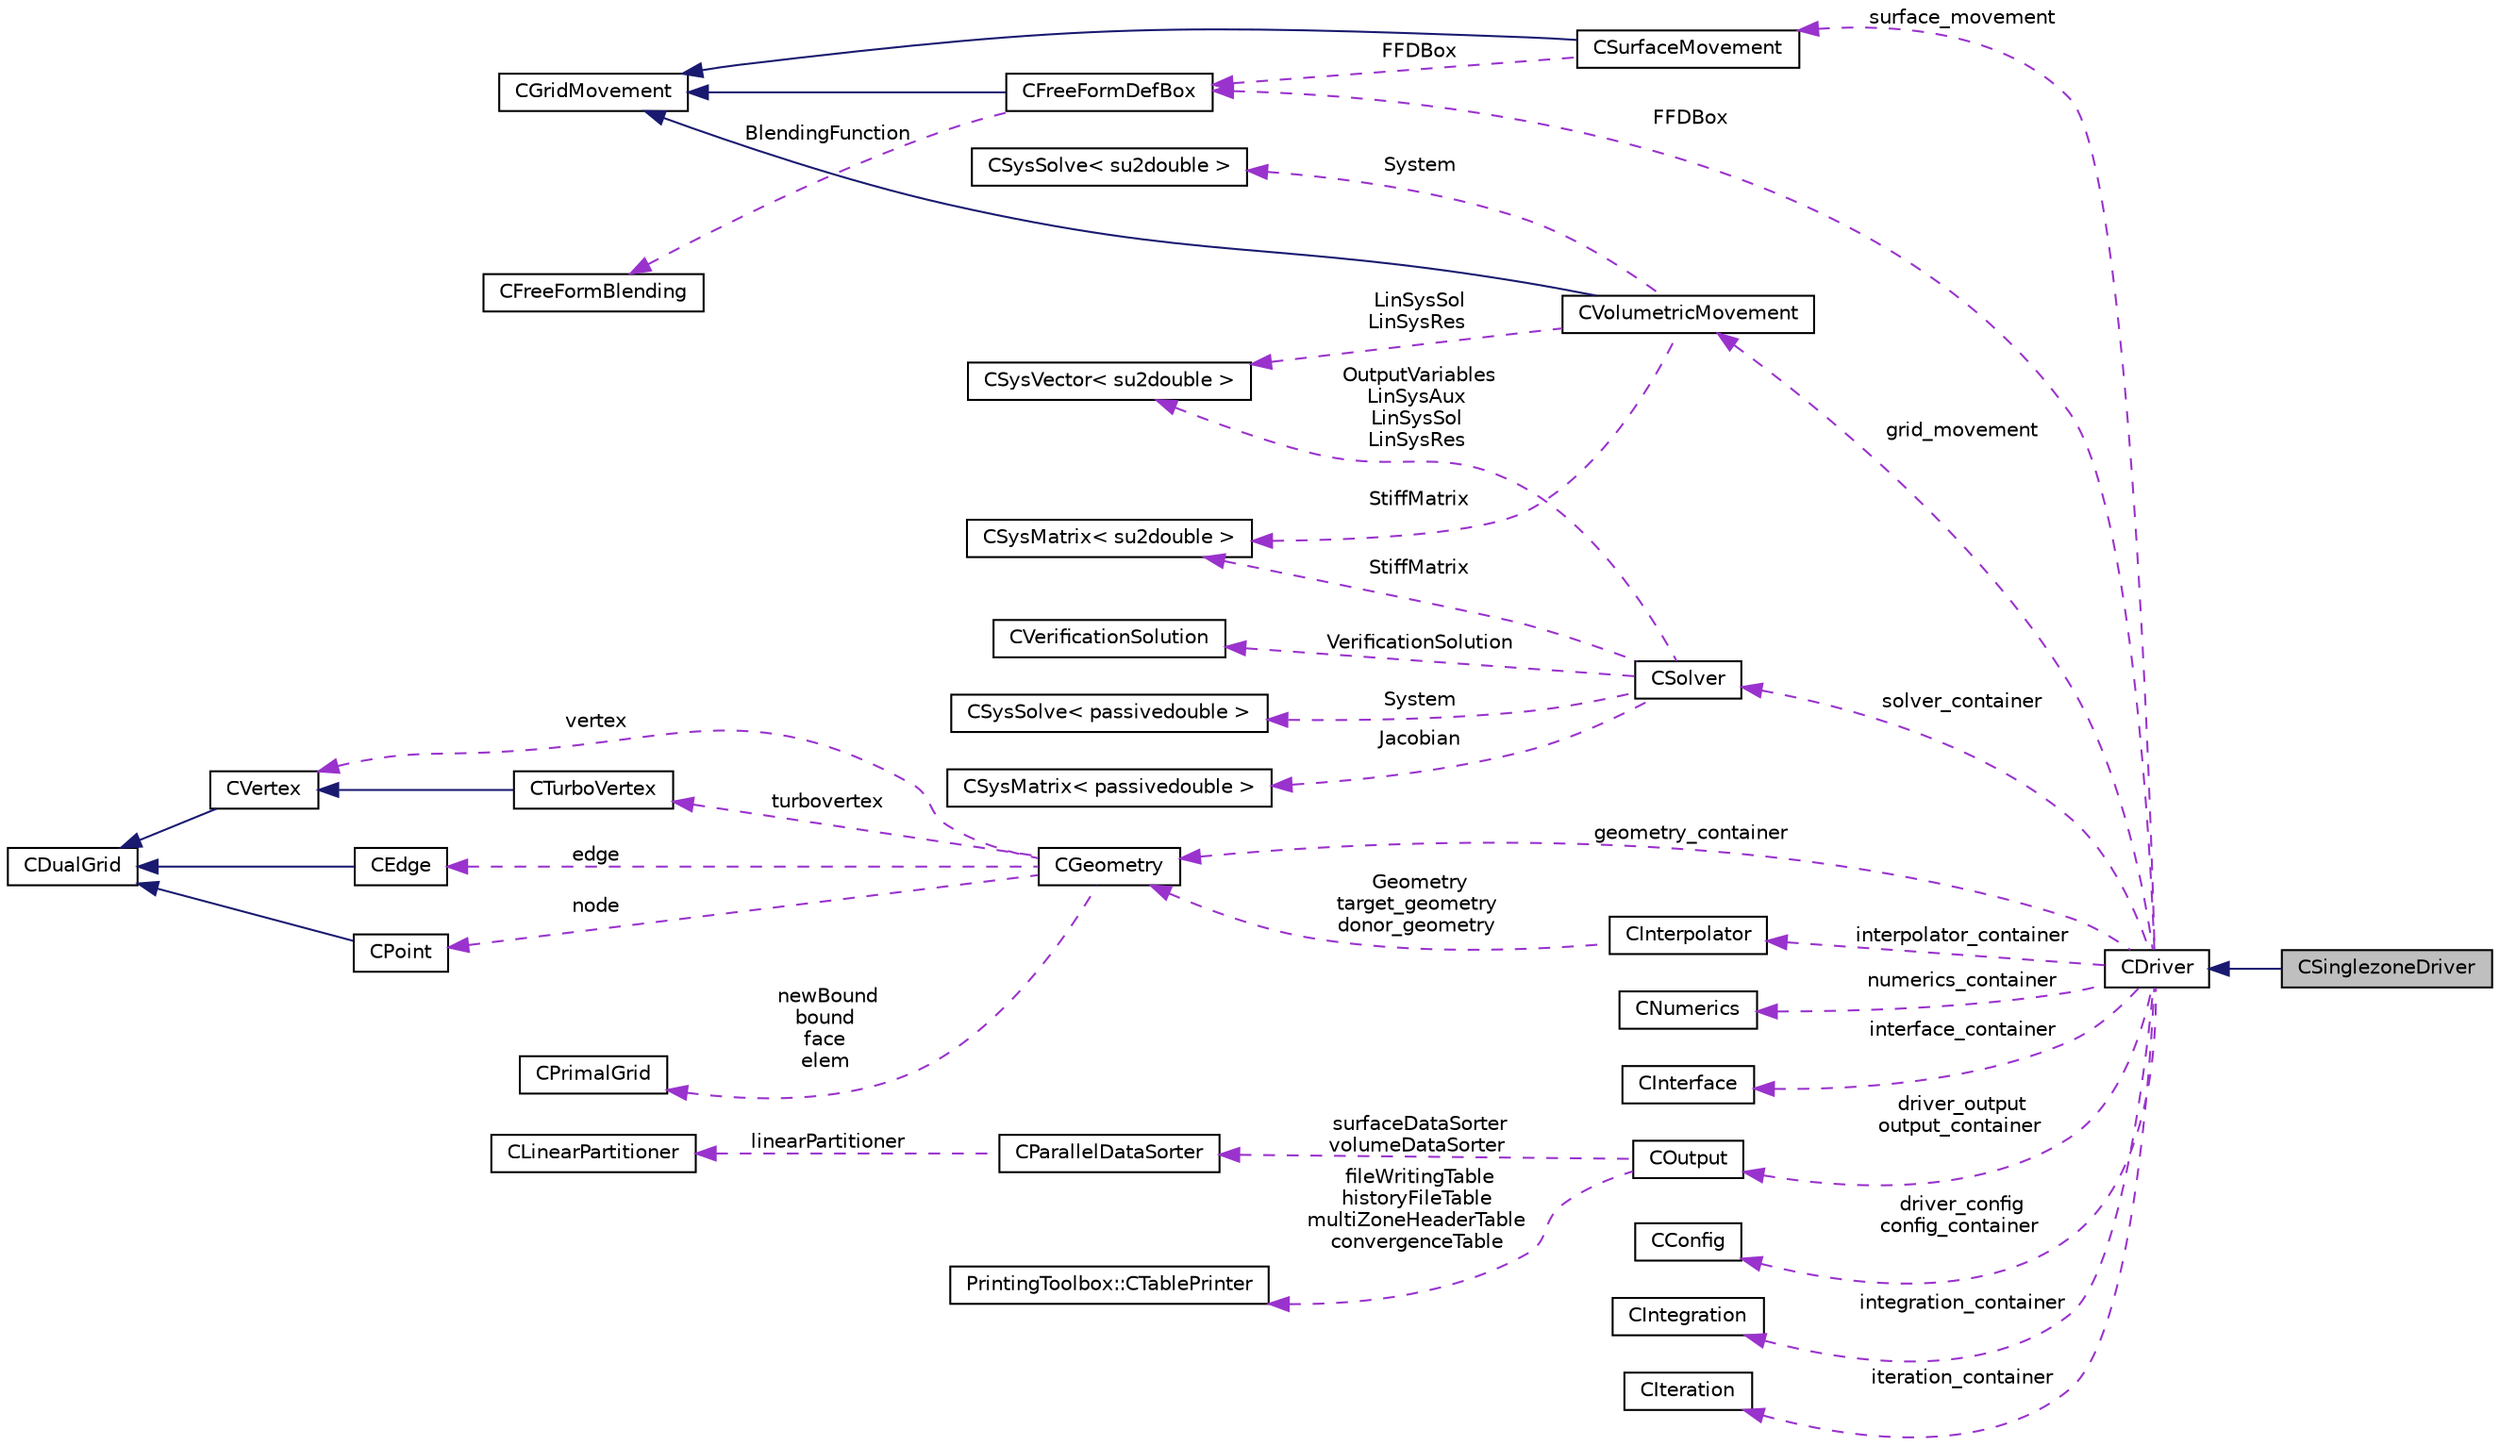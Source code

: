 digraph "CSinglezoneDriver"
{
  edge [fontname="Helvetica",fontsize="10",labelfontname="Helvetica",labelfontsize="10"];
  node [fontname="Helvetica",fontsize="10",shape=record];
  rankdir="LR";
  Node3 [label="CSinglezoneDriver",height=0.2,width=0.4,color="black", fillcolor="grey75", style="filled", fontcolor="black"];
  Node4 -> Node3 [dir="back",color="midnightblue",fontsize="10",style="solid",fontname="Helvetica"];
  Node4 [label="CDriver",height=0.2,width=0.4,color="black", fillcolor="white", style="filled",URL="$class_c_driver.html",tooltip="Parent class for driving an iteration of a single or multi-zone problem. "];
  Node5 -> Node4 [dir="back",color="darkorchid3",fontsize="10",style="dashed",label=" surface_movement" ,fontname="Helvetica"];
  Node5 [label="CSurfaceMovement",height=0.2,width=0.4,color="black", fillcolor="white", style="filled",URL="$class_c_surface_movement.html",tooltip="Class for moving the surface numerical grid. "];
  Node6 -> Node5 [dir="back",color="midnightblue",fontsize="10",style="solid",fontname="Helvetica"];
  Node6 [label="CGridMovement",height=0.2,width=0.4,color="black", fillcolor="white", style="filled",URL="$class_c_grid_movement.html",tooltip="Class for moving the surface and volumetric numerical grid (2D and 3D problems). "];
  Node7 -> Node5 [dir="back",color="darkorchid3",fontsize="10",style="dashed",label=" FFDBox" ,fontname="Helvetica"];
  Node7 [label="CFreeFormDefBox",height=0.2,width=0.4,color="black", fillcolor="white", style="filled",URL="$class_c_free_form_def_box.html",tooltip="Class for defining the free form FFDBox structure. "];
  Node6 -> Node7 [dir="back",color="midnightblue",fontsize="10",style="solid",fontname="Helvetica"];
  Node8 -> Node7 [dir="back",color="darkorchid3",fontsize="10",style="dashed",label=" BlendingFunction" ,fontname="Helvetica"];
  Node8 [label="CFreeFormBlending",height=0.2,width=0.4,color="black", fillcolor="white", style="filled",URL="$class_c_free_form_blending.html",tooltip="Class that defines the particular kind of blending function for the free form deformation. "];
  Node9 -> Node4 [dir="back",color="darkorchid3",fontsize="10",style="dashed",label=" geometry_container" ,fontname="Helvetica"];
  Node9 [label="CGeometry",height=0.2,width=0.4,color="black", fillcolor="white", style="filled",URL="$class_c_geometry.html",tooltip="Parent class for defining the geometry of the problem (complete geometry, multigrid agglomerated geom..."];
  Node10 -> Node9 [dir="back",color="darkorchid3",fontsize="10",style="dashed",label=" turbovertex" ,fontname="Helvetica"];
  Node10 [label="CTurboVertex",height=0.2,width=0.4,color="black", fillcolor="white", style="filled",URL="$class_c_turbo_vertex.html",tooltip="Class for vertex definition for turbomachinery (equivalent to edges, but for the boundaries). "];
  Node11 -> Node10 [dir="back",color="midnightblue",fontsize="10",style="solid",fontname="Helvetica"];
  Node11 [label="CVertex",height=0.2,width=0.4,color="black", fillcolor="white", style="filled",URL="$class_c_vertex.html",tooltip="Class for vertex definition (equivalent to edges, but for the boundaries). "];
  Node12 -> Node11 [dir="back",color="midnightblue",fontsize="10",style="solid",fontname="Helvetica"];
  Node12 [label="CDualGrid",height=0.2,width=0.4,color="black", fillcolor="white", style="filled",URL="$class_c_dual_grid.html",tooltip="Class for controlling the dual volume definition. The dual volume is compose by three main elements: ..."];
  Node13 -> Node9 [dir="back",color="darkorchid3",fontsize="10",style="dashed",label=" newBound\nbound\nface\nelem" ,fontname="Helvetica"];
  Node13 [label="CPrimalGrid",height=0.2,width=0.4,color="black", fillcolor="white", style="filled",URL="$class_c_primal_grid.html",tooltip="Class to define the numerical primal grid. "];
  Node11 -> Node9 [dir="back",color="darkorchid3",fontsize="10",style="dashed",label=" vertex" ,fontname="Helvetica"];
  Node14 -> Node9 [dir="back",color="darkorchid3",fontsize="10",style="dashed",label=" edge" ,fontname="Helvetica"];
  Node14 [label="CEdge",height=0.2,width=0.4,color="black", fillcolor="white", style="filled",URL="$class_c_edge.html",tooltip="Class for defining an edge. "];
  Node12 -> Node14 [dir="back",color="midnightblue",fontsize="10",style="solid",fontname="Helvetica"];
  Node15 -> Node9 [dir="back",color="darkorchid3",fontsize="10",style="dashed",label=" node" ,fontname="Helvetica"];
  Node15 [label="CPoint",height=0.2,width=0.4,color="black", fillcolor="white", style="filled",URL="$class_c_point.html",tooltip="Class for point definition (including control volume definition). "];
  Node12 -> Node15 [dir="back",color="midnightblue",fontsize="10",style="solid",fontname="Helvetica"];
  Node16 -> Node4 [dir="back",color="darkorchid3",fontsize="10",style="dashed",label=" numerics_container" ,fontname="Helvetica"];
  Node16 [label="CNumerics",height=0.2,width=0.4,color="black", fillcolor="white", style="filled",URL="$class_c_numerics.html",tooltip="Class for defining the numerical methods. "];
  Node17 -> Node4 [dir="back",color="darkorchid3",fontsize="10",style="dashed",label=" interface_container" ,fontname="Helvetica"];
  Node17 [label="CInterface",height=0.2,width=0.4,color="black", fillcolor="white", style="filled",URL="$class_c_interface.html",tooltip="Main class for defining the physical transfer of information. "];
  Node18 -> Node4 [dir="back",color="darkorchid3",fontsize="10",style="dashed",label=" driver_output\noutput_container" ,fontname="Helvetica"];
  Node18 [label="COutput",height=0.2,width=0.4,color="black", fillcolor="white", style="filled",URL="$class_c_output.html",tooltip="Class for writing the convergence history and to write solution data to file. "];
  Node19 -> Node18 [dir="back",color="darkorchid3",fontsize="10",style="dashed",label=" surfaceDataSorter\nvolumeDataSorter" ,fontname="Helvetica"];
  Node19 [label="CParallelDataSorter",height=0.2,width=0.4,color="black", fillcolor="white", style="filled",URL="$class_c_parallel_data_sorter.html"];
  Node20 -> Node19 [dir="back",color="darkorchid3",fontsize="10",style="dashed",label=" linearPartitioner" ,fontname="Helvetica"];
  Node20 [label="CLinearPartitioner",height=0.2,width=0.4,color="black", fillcolor="white", style="filled",URL="$class_c_linear_partitioner.html",tooltip="Helper class that provides the counts for each rank in a linear partitioning given the global count a..."];
  Node21 -> Node18 [dir="back",color="darkorchid3",fontsize="10",style="dashed",label=" fileWritingTable\nhistoryFileTable\nmultiZoneHeaderTable\nconvergenceTable" ,fontname="Helvetica"];
  Node21 [label="PrintingToolbox::CTablePrinter",height=0.2,width=0.4,color="black", fillcolor="white", style="filled",URL="$class_printing_toolbox_1_1_c_table_printer.html",tooltip="Class for writing output in a table. "];
  Node22 -> Node4 [dir="back",color="darkorchid3",fontsize="10",style="dashed",label=" driver_config\nconfig_container" ,fontname="Helvetica"];
  Node22 [label="CConfig",height=0.2,width=0.4,color="black", fillcolor="white", style="filled",URL="$class_c_config.html",tooltip="Main class for defining the problem; basically this class reads the configuration file..."];
  Node23 -> Node4 [dir="back",color="darkorchid3",fontsize="10",style="dashed",label=" solver_container" ,fontname="Helvetica"];
  Node23 [label="CSolver",height=0.2,width=0.4,color="black", fillcolor="white", style="filled",URL="$class_c_solver.html",tooltip="Main class for defining the PDE solution, it requires a child class for each particular solver (Euler..."];
  Node24 -> Node23 [dir="back",color="darkorchid3",fontsize="10",style="dashed",label=" StiffMatrix" ,fontname="Helvetica"];
  Node24 [label="CSysMatrix\< su2double \>",height=0.2,width=0.4,color="black", fillcolor="white", style="filled",URL="$class_c_sys_matrix.html"];
  Node25 -> Node23 [dir="back",color="darkorchid3",fontsize="10",style="dashed",label=" OutputVariables\nLinSysAux\nLinSysSol\nLinSysRes" ,fontname="Helvetica"];
  Node25 [label="CSysVector\< su2double \>",height=0.2,width=0.4,color="black", fillcolor="white", style="filled",URL="$class_c_sys_vector.html"];
  Node26 -> Node23 [dir="back",color="darkorchid3",fontsize="10",style="dashed",label=" System" ,fontname="Helvetica"];
  Node26 [label="CSysSolve\< passivedouble \>",height=0.2,width=0.4,color="black", fillcolor="white", style="filled",URL="$class_c_sys_solve.html"];
  Node27 -> Node23 [dir="back",color="darkorchid3",fontsize="10",style="dashed",label=" VerificationSolution" ,fontname="Helvetica"];
  Node27 [label="CVerificationSolution",height=0.2,width=0.4,color="black", fillcolor="white", style="filled",URL="$class_c_verification_solution.html",tooltip="Class for holding verification PDE solutions, e.g., phi = phi(x,y,z,t), used for initial conditions..."];
  Node28 -> Node23 [dir="back",color="darkorchid3",fontsize="10",style="dashed",label=" Jacobian" ,fontname="Helvetica"];
  Node28 [label="CSysMatrix\< passivedouble \>",height=0.2,width=0.4,color="black", fillcolor="white", style="filled",URL="$class_c_sys_matrix.html"];
  Node7 -> Node4 [dir="back",color="darkorchid3",fontsize="10",style="dashed",label=" FFDBox" ,fontname="Helvetica"];
  Node29 -> Node4 [dir="back",color="darkorchid3",fontsize="10",style="dashed",label=" integration_container" ,fontname="Helvetica"];
  Node29 [label="CIntegration",height=0.2,width=0.4,color="black", fillcolor="white", style="filled",URL="$class_c_integration.html",tooltip="Main class for doing the space integration, time integration, and monitoring of a system of Partial D..."];
  Node30 -> Node4 [dir="back",color="darkorchid3",fontsize="10",style="dashed",label=" interpolator_container" ,fontname="Helvetica"];
  Node30 [label="CInterpolator",height=0.2,width=0.4,color="black", fillcolor="white", style="filled",URL="$class_c_interpolator.html",tooltip="Main class for defining the interpolator, it requires a child class for each particular interpolation..."];
  Node9 -> Node30 [dir="back",color="darkorchid3",fontsize="10",style="dashed",label=" Geometry\ntarget_geometry\ndonor_geometry" ,fontname="Helvetica"];
  Node31 -> Node4 [dir="back",color="darkorchid3",fontsize="10",style="dashed",label=" grid_movement" ,fontname="Helvetica"];
  Node31 [label="CVolumetricMovement",height=0.2,width=0.4,color="black", fillcolor="white", style="filled",URL="$class_c_volumetric_movement.html",tooltip="Class for moving the volumetric numerical grid. "];
  Node6 -> Node31 [dir="back",color="midnightblue",fontsize="10",style="solid",fontname="Helvetica"];
  Node24 -> Node31 [dir="back",color="darkorchid3",fontsize="10",style="dashed",label=" StiffMatrix" ,fontname="Helvetica"];
  Node25 -> Node31 [dir="back",color="darkorchid3",fontsize="10",style="dashed",label=" LinSysSol\nLinSysRes" ,fontname="Helvetica"];
  Node32 -> Node31 [dir="back",color="darkorchid3",fontsize="10",style="dashed",label=" System" ,fontname="Helvetica"];
  Node32 [label="CSysSolve\< su2double \>",height=0.2,width=0.4,color="black", fillcolor="white", style="filled",URL="$class_c_sys_solve.html"];
  Node33 -> Node4 [dir="back",color="darkorchid3",fontsize="10",style="dashed",label=" iteration_container" ,fontname="Helvetica"];
  Node33 [label="CIteration",height=0.2,width=0.4,color="black", fillcolor="white", style="filled",URL="$class_c_iteration.html",tooltip="Parent class for defining a single iteration of a physics problem. "];
}
